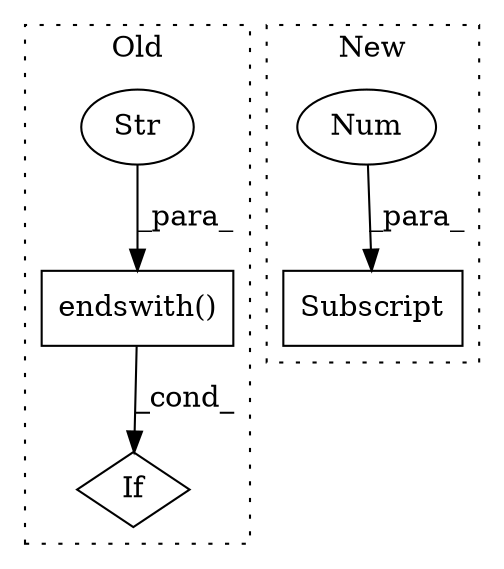 digraph G {
subgraph cluster0 {
1 [label="endswith()" a="75" s="4161,4181" l="13,1" shape="box"];
3 [label="If" a="96" s="4161,4181" l="13,1" shape="diamond"];
4 [label="Str" a="66" s="4174" l="7" shape="ellipse"];
label = "Old";
style="dotted";
}
subgraph cluster1 {
2 [label="Subscript" a="63" s="4193,0" l="6,0" shape="box"];
5 [label="Num" a="76" s="4197" l="1" shape="ellipse"];
label = "New";
style="dotted";
}
1 -> 3 [label="_cond_"];
4 -> 1 [label="_para_"];
5 -> 2 [label="_para_"];
}